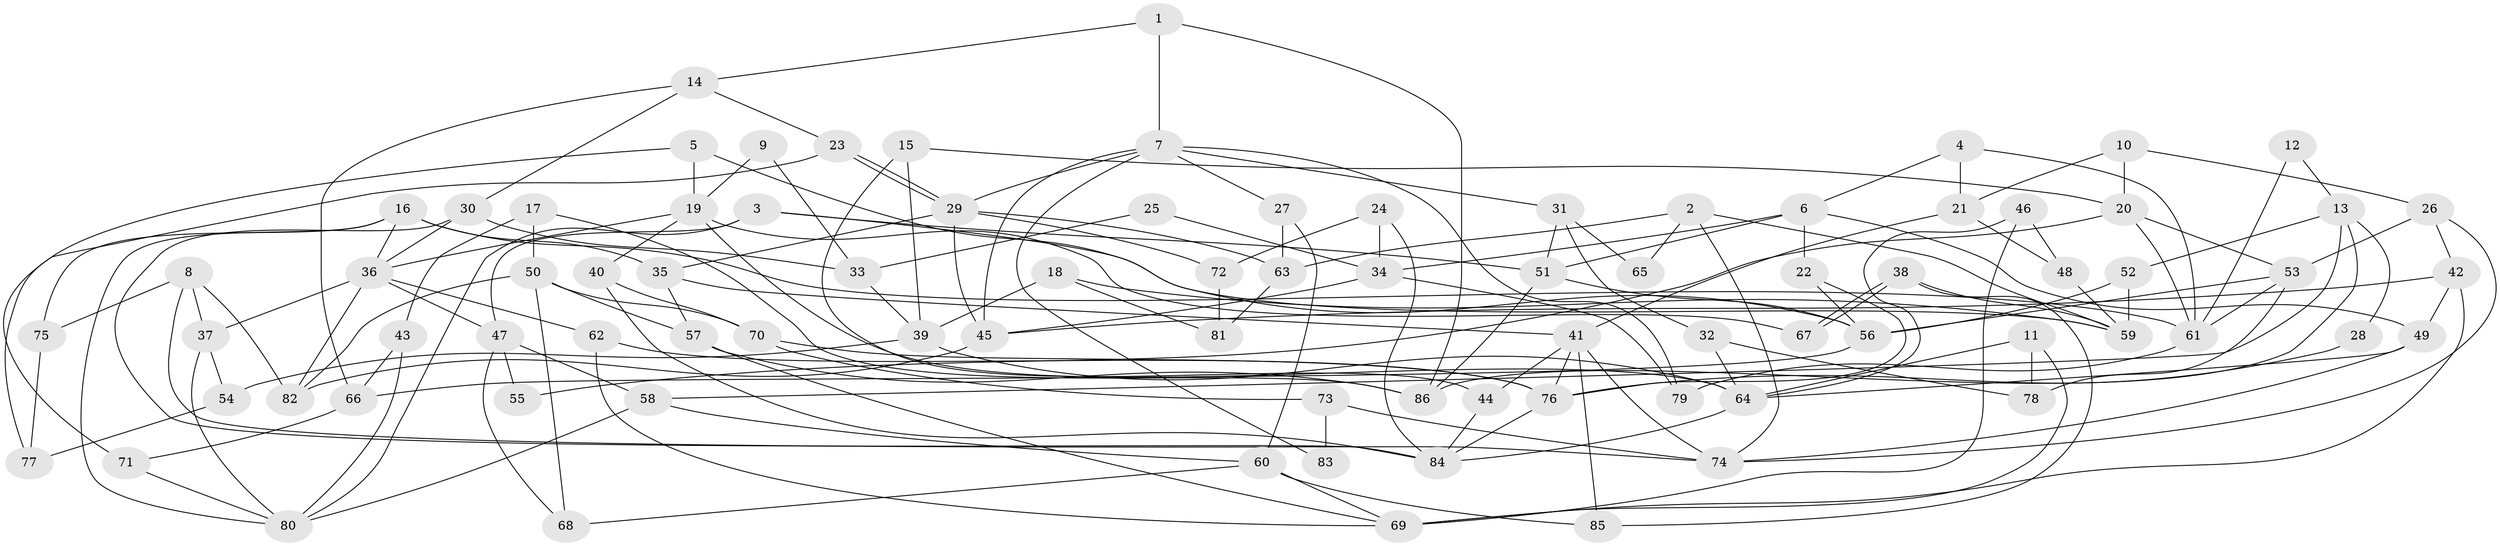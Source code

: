 // coarse degree distribution, {6: 0.058823529411764705, 2: 0.14705882352941177, 3: 0.11764705882352941, 9: 0.058823529411764705, 4: 0.2647058823529412, 5: 0.23529411764705882, 11: 0.029411764705882353, 8: 0.058823529411764705, 13: 0.029411764705882353}
// Generated by graph-tools (version 1.1) at 2025/54/03/04/25 21:54:46]
// undirected, 86 vertices, 172 edges
graph export_dot {
graph [start="1"]
  node [color=gray90,style=filled];
  1;
  2;
  3;
  4;
  5;
  6;
  7;
  8;
  9;
  10;
  11;
  12;
  13;
  14;
  15;
  16;
  17;
  18;
  19;
  20;
  21;
  22;
  23;
  24;
  25;
  26;
  27;
  28;
  29;
  30;
  31;
  32;
  33;
  34;
  35;
  36;
  37;
  38;
  39;
  40;
  41;
  42;
  43;
  44;
  45;
  46;
  47;
  48;
  49;
  50;
  51;
  52;
  53;
  54;
  55;
  56;
  57;
  58;
  59;
  60;
  61;
  62;
  63;
  64;
  65;
  66;
  67;
  68;
  69;
  70;
  71;
  72;
  73;
  74;
  75;
  76;
  77;
  78;
  79;
  80;
  81;
  82;
  83;
  84;
  85;
  86;
  1 -- 7;
  1 -- 86;
  1 -- 14;
  2 -- 63;
  2 -- 74;
  2 -- 59;
  2 -- 65;
  3 -- 80;
  3 -- 59;
  3 -- 47;
  3 -- 51;
  4 -- 6;
  4 -- 61;
  4 -- 21;
  5 -- 19;
  5 -- 71;
  5 -- 56;
  6 -- 22;
  6 -- 34;
  6 -- 49;
  6 -- 51;
  7 -- 45;
  7 -- 29;
  7 -- 27;
  7 -- 31;
  7 -- 79;
  7 -- 83;
  8 -- 37;
  8 -- 82;
  8 -- 74;
  8 -- 75;
  9 -- 19;
  9 -- 33;
  10 -- 21;
  10 -- 26;
  10 -- 20;
  11 -- 78;
  11 -- 64;
  11 -- 69;
  12 -- 13;
  12 -- 61;
  13 -- 52;
  13 -- 58;
  13 -- 28;
  13 -- 86;
  14 -- 30;
  14 -- 23;
  14 -- 66;
  15 -- 44;
  15 -- 20;
  15 -- 39;
  16 -- 75;
  16 -- 36;
  16 -- 35;
  16 -- 61;
  16 -- 80;
  17 -- 43;
  17 -- 86;
  17 -- 50;
  18 -- 39;
  18 -- 59;
  18 -- 81;
  19 -- 64;
  19 -- 36;
  19 -- 40;
  19 -- 67;
  20 -- 53;
  20 -- 55;
  20 -- 61;
  21 -- 41;
  21 -- 48;
  22 -- 56;
  22 -- 76;
  23 -- 29;
  23 -- 29;
  23 -- 77;
  24 -- 34;
  24 -- 84;
  24 -- 72;
  25 -- 33;
  25 -- 34;
  26 -- 53;
  26 -- 74;
  26 -- 42;
  27 -- 60;
  27 -- 63;
  28 -- 76;
  29 -- 72;
  29 -- 35;
  29 -- 45;
  29 -- 63;
  30 -- 36;
  30 -- 84;
  30 -- 33;
  31 -- 51;
  31 -- 32;
  31 -- 65;
  32 -- 64;
  32 -- 78;
  33 -- 39;
  34 -- 79;
  34 -- 45;
  35 -- 41;
  35 -- 57;
  36 -- 82;
  36 -- 62;
  36 -- 37;
  36 -- 47;
  37 -- 80;
  37 -- 54;
  38 -- 67;
  38 -- 67;
  38 -- 85;
  38 -- 59;
  39 -- 64;
  39 -- 54;
  40 -- 70;
  40 -- 84;
  41 -- 74;
  41 -- 44;
  41 -- 76;
  41 -- 85;
  42 -- 69;
  42 -- 45;
  42 -- 49;
  43 -- 66;
  43 -- 80;
  44 -- 84;
  45 -- 82;
  46 -- 69;
  46 -- 48;
  46 -- 64;
  47 -- 55;
  47 -- 58;
  47 -- 68;
  48 -- 59;
  49 -- 64;
  49 -- 74;
  50 -- 57;
  50 -- 68;
  50 -- 70;
  50 -- 82;
  51 -- 56;
  51 -- 86;
  52 -- 59;
  52 -- 56;
  53 -- 61;
  53 -- 56;
  53 -- 78;
  54 -- 77;
  56 -- 66;
  57 -- 86;
  57 -- 69;
  58 -- 60;
  58 -- 80;
  60 -- 69;
  60 -- 68;
  60 -- 85;
  61 -- 79;
  62 -- 69;
  62 -- 76;
  63 -- 81;
  64 -- 84;
  66 -- 71;
  70 -- 76;
  70 -- 73;
  71 -- 80;
  72 -- 81;
  73 -- 74;
  73 -- 83;
  75 -- 77;
  76 -- 84;
}
